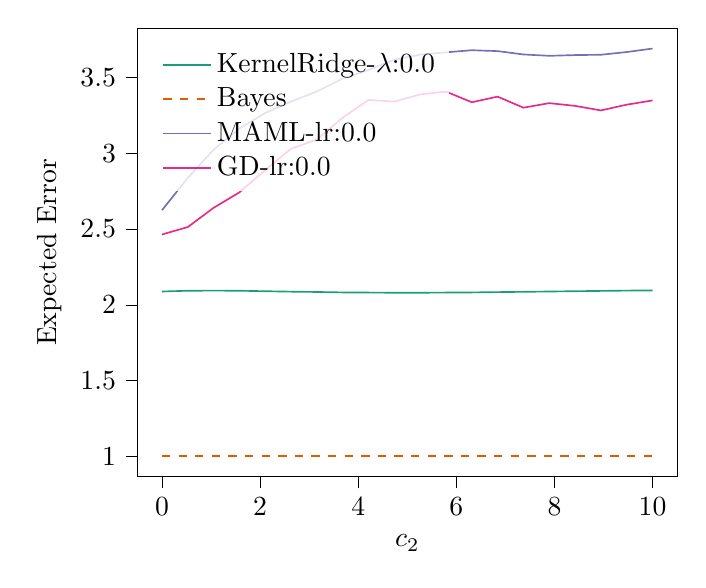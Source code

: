 % This file was created with tikzplotlib v0.10.1.
\begin{tikzpicture}

\definecolor{chocolate217952}{RGB}{217,95,2}
\definecolor{darkcyan27158119}{RGB}{27,158,119}
\definecolor{darkgray176}{RGB}{176,176,176}
\definecolor{deeppink23141138}{RGB}{231,41,138}
\definecolor{lightslategray117112179}{RGB}{117,112,179}

\begin{axis}[
legend cell align={left},
legend style={
  fill opacity=0.8,
  draw opacity=1,
  text opacity=1,
  at={(0.03,0.97)},
  anchor=north west,
  draw=none
},
tick align=outside,
tick pos=left,
x grid style={darkgray176},
xlabel={\(\displaystyle c_{2}\)},
xmin=-0.499, xmax=10.5,
xtick style={color=black},
y grid style={darkgray176},
ylabel={Expected Error},
ymin=0.868, ymax=3.824,
ytick style={color=black}
]
\addplot [semithick, darkcyan27158119]
table {%
0.001 2.088
0.527 2.093
1.054 2.094
1.58 2.093
2.106 2.09
2.632 2.087
3.159 2.085
3.685 2.082
4.211 2.081
4.737 2.08
5.264 2.08
5.79 2.081
6.316 2.082
6.842 2.084
7.369 2.086
7.895 2.088
8.421 2.09
8.947 2.092
9.474 2.094
10 2.095
};
\addlegendentry{KernelRidge-$\lambda$:0.0}
\addplot [semithick, chocolate217952, dashed]
table {%
0.001 1.002
0.527 1.002
1.054 1.002
1.58 1.002
2.106 1.002
2.632 1.002
3.159 1.002
3.685 1.002
4.211 1.002
4.737 1.002
5.264 1.002
5.79 1.002
6.316 1.002
6.842 1.002
7.369 1.002
7.895 1.002
8.421 1.002
8.947 1.002
9.474 1.002
10 1.002
};
\addlegendentry{Bayes}
\addplot [semithick, lightslategray117112179]
table {%
0.001 2.624
0.527 2.837
1.054 3.023
1.58 3.163
2.106 3.265
2.632 3.341
3.159 3.407
3.685 3.492
4.211 3.549
4.737 3.616
5.264 3.65
5.79 3.665
6.316 3.679
6.842 3.673
7.369 3.651
7.895 3.642
8.421 3.647
8.947 3.649
9.474 3.667
10 3.69
};
\addlegendentry{MAML-lr:0.0}
\addplot [semithick, deeppink23141138]
table {%
0.001 2.464
0.527 2.513
1.054 2.64
1.58 2.742
2.106 2.889
2.632 3.029
3.159 3.09
3.685 3.235
4.211 3.351
4.737 3.34
5.264 3.388
5.79 3.406
6.316 3.336
6.842 3.373
7.369 3.3
7.895 3.33
8.421 3.312
8.947 3.282
9.474 3.32
10 3.348
};
\addlegendentry{GD-lr:0.0}
\end{axis}

\end{tikzpicture}
